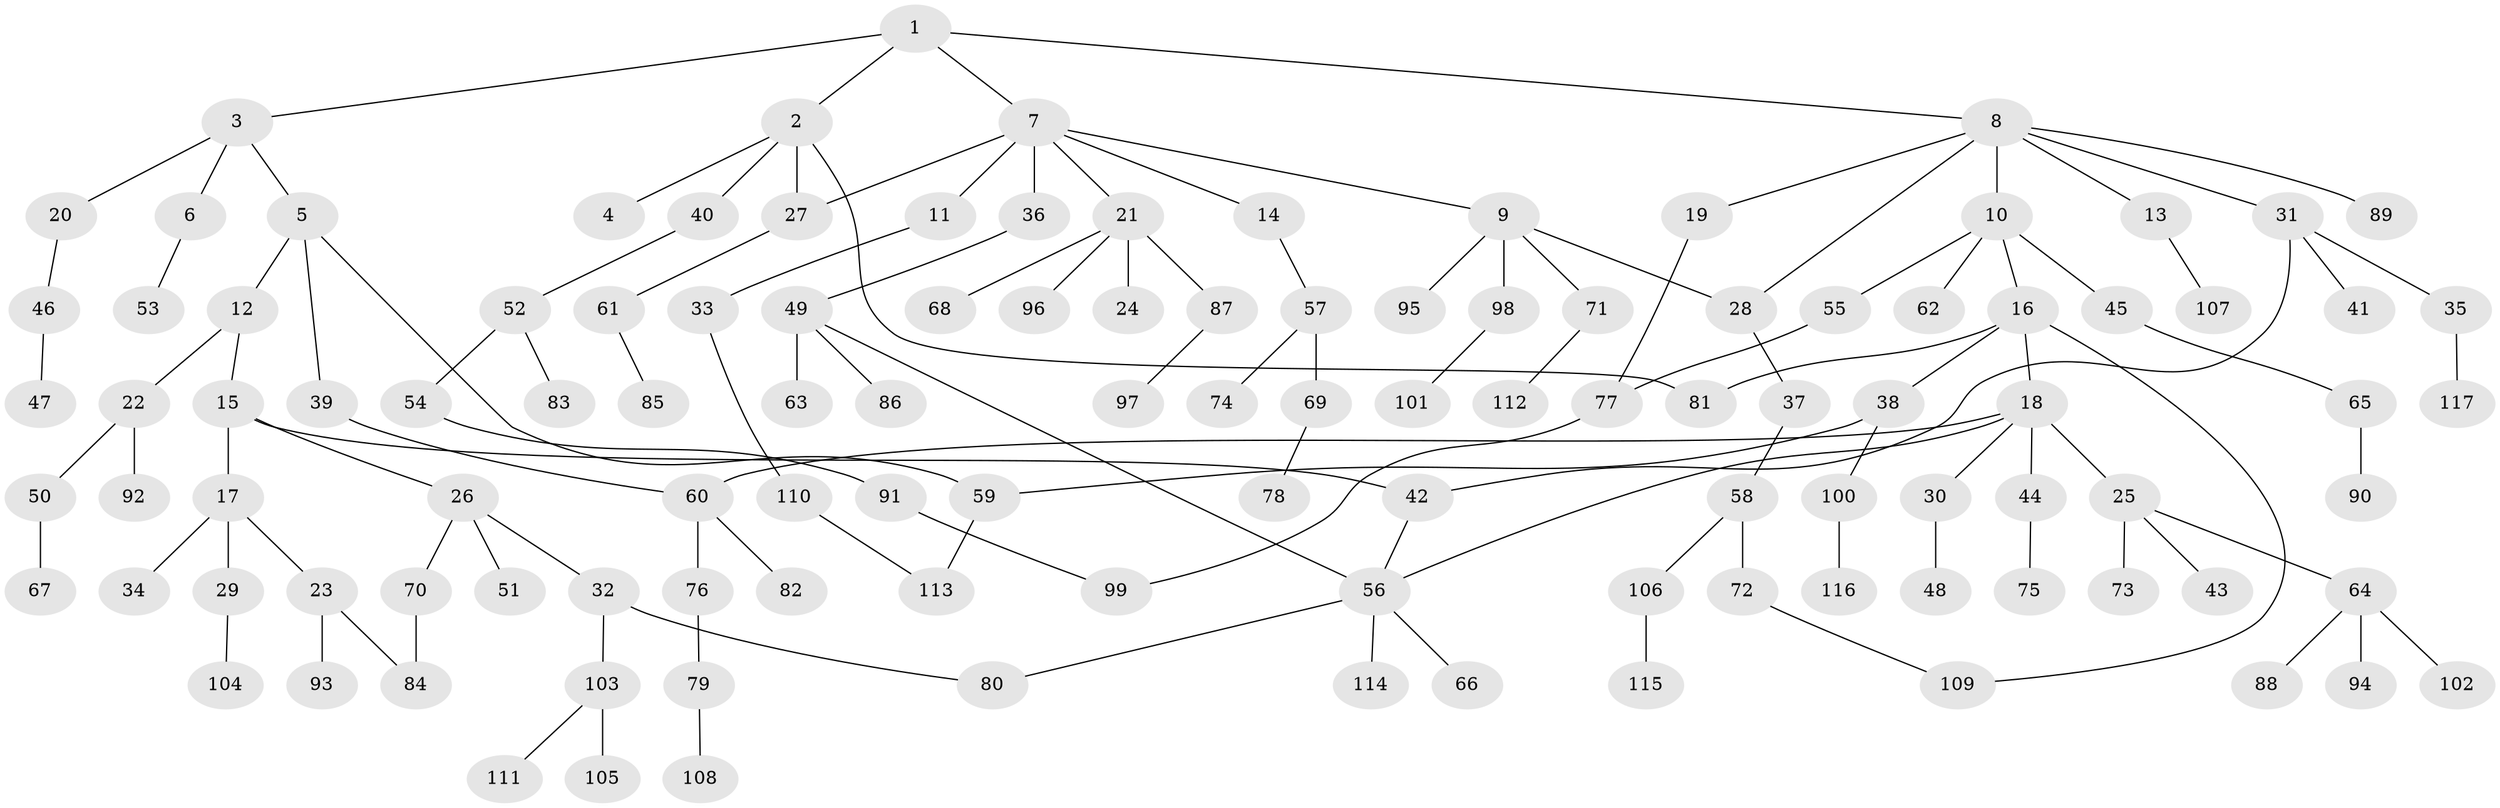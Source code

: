 // coarse degree distribution, {1: 0.7142857142857143, 5: 0.05714285714285714, 4: 0.11428571428571428, 2: 0.08571428571428572, 19: 0.02857142857142857}
// Generated by graph-tools (version 1.1) at 2025/45/03/04/25 21:45:14]
// undirected, 117 vertices, 130 edges
graph export_dot {
graph [start="1"]
  node [color=gray90,style=filled];
  1;
  2;
  3;
  4;
  5;
  6;
  7;
  8;
  9;
  10;
  11;
  12;
  13;
  14;
  15;
  16;
  17;
  18;
  19;
  20;
  21;
  22;
  23;
  24;
  25;
  26;
  27;
  28;
  29;
  30;
  31;
  32;
  33;
  34;
  35;
  36;
  37;
  38;
  39;
  40;
  41;
  42;
  43;
  44;
  45;
  46;
  47;
  48;
  49;
  50;
  51;
  52;
  53;
  54;
  55;
  56;
  57;
  58;
  59;
  60;
  61;
  62;
  63;
  64;
  65;
  66;
  67;
  68;
  69;
  70;
  71;
  72;
  73;
  74;
  75;
  76;
  77;
  78;
  79;
  80;
  81;
  82;
  83;
  84;
  85;
  86;
  87;
  88;
  89;
  90;
  91;
  92;
  93;
  94;
  95;
  96;
  97;
  98;
  99;
  100;
  101;
  102;
  103;
  104;
  105;
  106;
  107;
  108;
  109;
  110;
  111;
  112;
  113;
  114;
  115;
  116;
  117;
  1 -- 2;
  1 -- 3;
  1 -- 7;
  1 -- 8;
  2 -- 4;
  2 -- 27;
  2 -- 40;
  2 -- 81;
  3 -- 5;
  3 -- 6;
  3 -- 20;
  5 -- 12;
  5 -- 39;
  5 -- 59;
  6 -- 53;
  7 -- 9;
  7 -- 11;
  7 -- 14;
  7 -- 21;
  7 -- 36;
  7 -- 27;
  8 -- 10;
  8 -- 13;
  8 -- 19;
  8 -- 28;
  8 -- 31;
  8 -- 89;
  9 -- 71;
  9 -- 95;
  9 -- 98;
  9 -- 28;
  10 -- 16;
  10 -- 45;
  10 -- 55;
  10 -- 62;
  11 -- 33;
  12 -- 15;
  12 -- 22;
  13 -- 107;
  14 -- 57;
  15 -- 17;
  15 -- 26;
  15 -- 42;
  16 -- 18;
  16 -- 38;
  16 -- 109;
  16 -- 81;
  17 -- 23;
  17 -- 29;
  17 -- 34;
  18 -- 25;
  18 -- 30;
  18 -- 44;
  18 -- 56;
  18 -- 60;
  19 -- 77;
  20 -- 46;
  21 -- 24;
  21 -- 68;
  21 -- 87;
  21 -- 96;
  22 -- 50;
  22 -- 92;
  23 -- 93;
  23 -- 84;
  25 -- 43;
  25 -- 64;
  25 -- 73;
  26 -- 32;
  26 -- 51;
  26 -- 70;
  27 -- 61;
  28 -- 37;
  29 -- 104;
  30 -- 48;
  31 -- 35;
  31 -- 41;
  31 -- 42;
  32 -- 103;
  32 -- 80;
  33 -- 110;
  35 -- 117;
  36 -- 49;
  37 -- 58;
  38 -- 59;
  38 -- 100;
  39 -- 60;
  40 -- 52;
  42 -- 56;
  44 -- 75;
  45 -- 65;
  46 -- 47;
  49 -- 63;
  49 -- 86;
  49 -- 56;
  50 -- 67;
  52 -- 54;
  52 -- 83;
  54 -- 91;
  55 -- 77;
  56 -- 66;
  56 -- 80;
  56 -- 114;
  57 -- 69;
  57 -- 74;
  58 -- 72;
  58 -- 106;
  59 -- 113;
  60 -- 76;
  60 -- 82;
  61 -- 85;
  64 -- 88;
  64 -- 94;
  64 -- 102;
  65 -- 90;
  69 -- 78;
  70 -- 84;
  71 -- 112;
  72 -- 109;
  76 -- 79;
  77 -- 99;
  79 -- 108;
  87 -- 97;
  91 -- 99;
  98 -- 101;
  100 -- 116;
  103 -- 105;
  103 -- 111;
  106 -- 115;
  110 -- 113;
}
